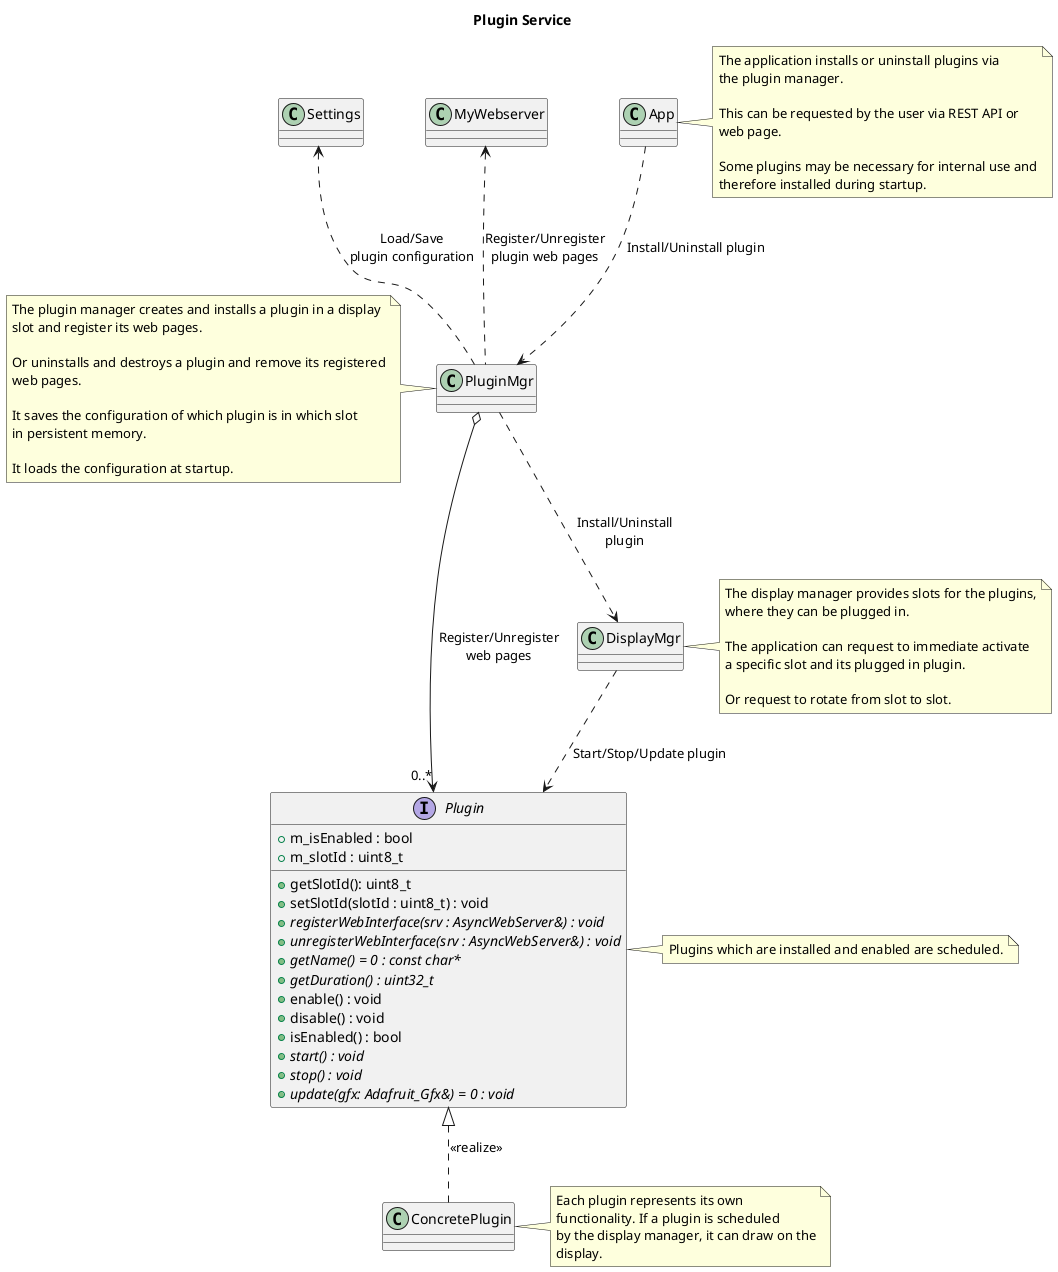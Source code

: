 @startuml

title Plugin Service

interface "Plugin" as plugin {

    + m_isEnabled : bool
    + m_slotId : uint8_t
    + getSlotId(): uint8_t
    + setSlotId(slotId : uint8_t) : void
    + {abstract} registerWebInterface(srv : AsyncWebServer&) : void
    + {abstract} unregisterWebInterface(srv : AsyncWebServer&) : void
    + {abstract} getName() = 0 : const char*
    + {abstract} getDuration() : uint32_t
    + enable() : void
    + disable() : void
    + isEnabled() : bool
    + {abstract} start() : void
    + {abstract} stop() : void
    + {abstract} update(gfx: Adafruit_Gfx&) = 0 : void
}

note right of plugin
    Plugins which are installed and enabled are scheduled.
end note

class "PluginMgr" as pluginMgr
class "DisplayMgr" as displayMgr
class "MyWebserver" as myWebserver
class "App" as app
class "ConcretePlugin" as concretePlugin
class "Settings" as settings

app ..> pluginMgr: Install/Uninstall plugin

note right of app
    The application installs or uninstall plugins via
    the plugin manager.
    
    This can be requested by the user via REST API or
    web page.

    Some plugins may be necessary for internal use and
    therefore installed during startup.
end note

plugin <|.. concretePlugin: <<realize>>

note right of concretePlugin
    Each plugin represents its own
    functionality. If a plugin is scheduled
    by the display manager, it can draw on the
    display.
end note

displayMgr ..> plugin: Start/Stop/Update plugin

note right of displayMgr
    The display manager provides slots for the plugins,
    where they can be plugged in.

    The application can request to immediate activate
    a specific slot and its plugged in plugin.

    Or request to rotate from slot to slot.
end note

pluginMgr ..> displayMgr: Install/Uninstall\nplugin
pluginMgr o--> "0..*" plugin: Register/Unregister\nweb pages
pluginMgr .u.> myWebserver: Register/Unregister\nplugin web pages
pluginMgr .u.> settings: Load/Save\nplugin configuration

note left of pluginMgr
    The plugin manager creates and installs a plugin in a display
    slot and register its web pages.
    
    Or uninstalls and destroys a plugin and remove its registered
    web pages.
    
    It saves the configuration of which plugin is in which slot
    in persistent memory.
    
    It loads the configuration at startup.
end note

@enduml